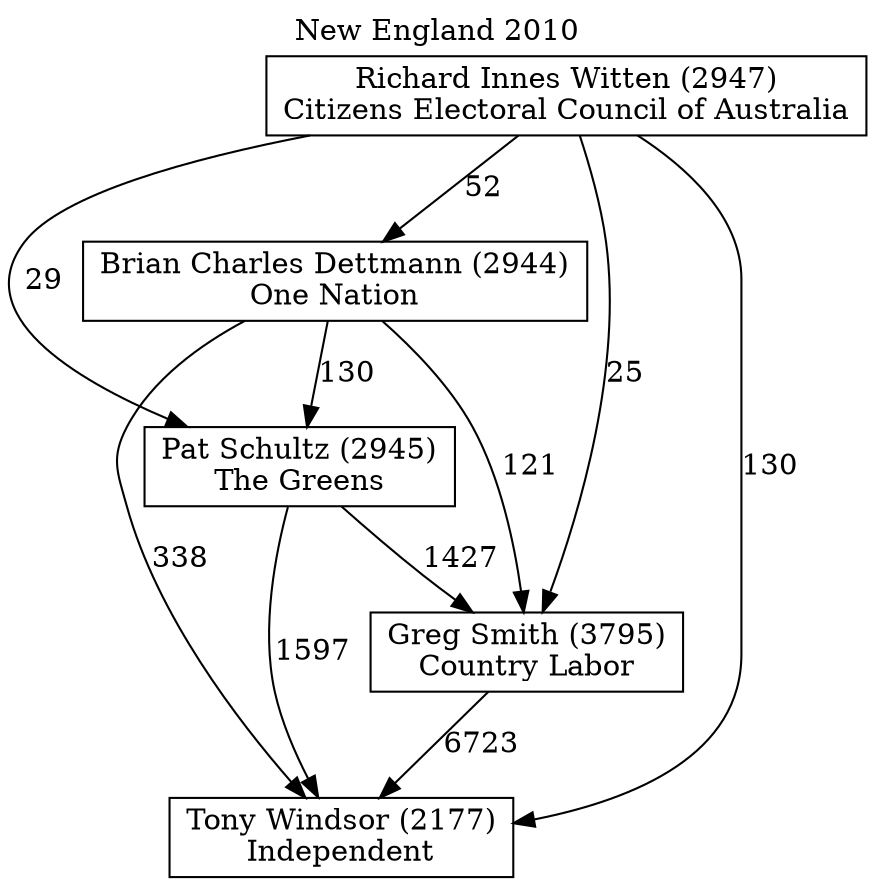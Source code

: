 // House preference flow
digraph "Tony Windsor (2177)_New England_2010" {
	graph [label="New England 2010" labelloc=t mclimit=10]
	node [shape=box]
	"Brian Charles Dettmann (2944)" [label="Brian Charles Dettmann (2944)
One Nation"]
	"Greg Smith (3795)" [label="Greg Smith (3795)
Country Labor"]
	"Pat Schultz (2945)" [label="Pat Schultz (2945)
The Greens"]
	"Richard Innes Witten (2947)" [label="Richard Innes Witten (2947)
Citizens Electoral Council of Australia"]
	"Tony Windsor (2177)" [label="Tony Windsor (2177)
Independent"]
	"Brian Charles Dettmann (2944)" -> "Greg Smith (3795)" [label=121]
	"Brian Charles Dettmann (2944)" -> "Pat Schultz (2945)" [label=130]
	"Brian Charles Dettmann (2944)" -> "Tony Windsor (2177)" [label=338]
	"Greg Smith (3795)" -> "Tony Windsor (2177)" [label=6723]
	"Pat Schultz (2945)" -> "Greg Smith (3795)" [label=1427]
	"Pat Schultz (2945)" -> "Tony Windsor (2177)" [label=1597]
	"Richard Innes Witten (2947)" -> "Brian Charles Dettmann (2944)" [label=52]
	"Richard Innes Witten (2947)" -> "Greg Smith (3795)" [label=25]
	"Richard Innes Witten (2947)" -> "Pat Schultz (2945)" [label=29]
	"Richard Innes Witten (2947)" -> "Tony Windsor (2177)" [label=130]
}
